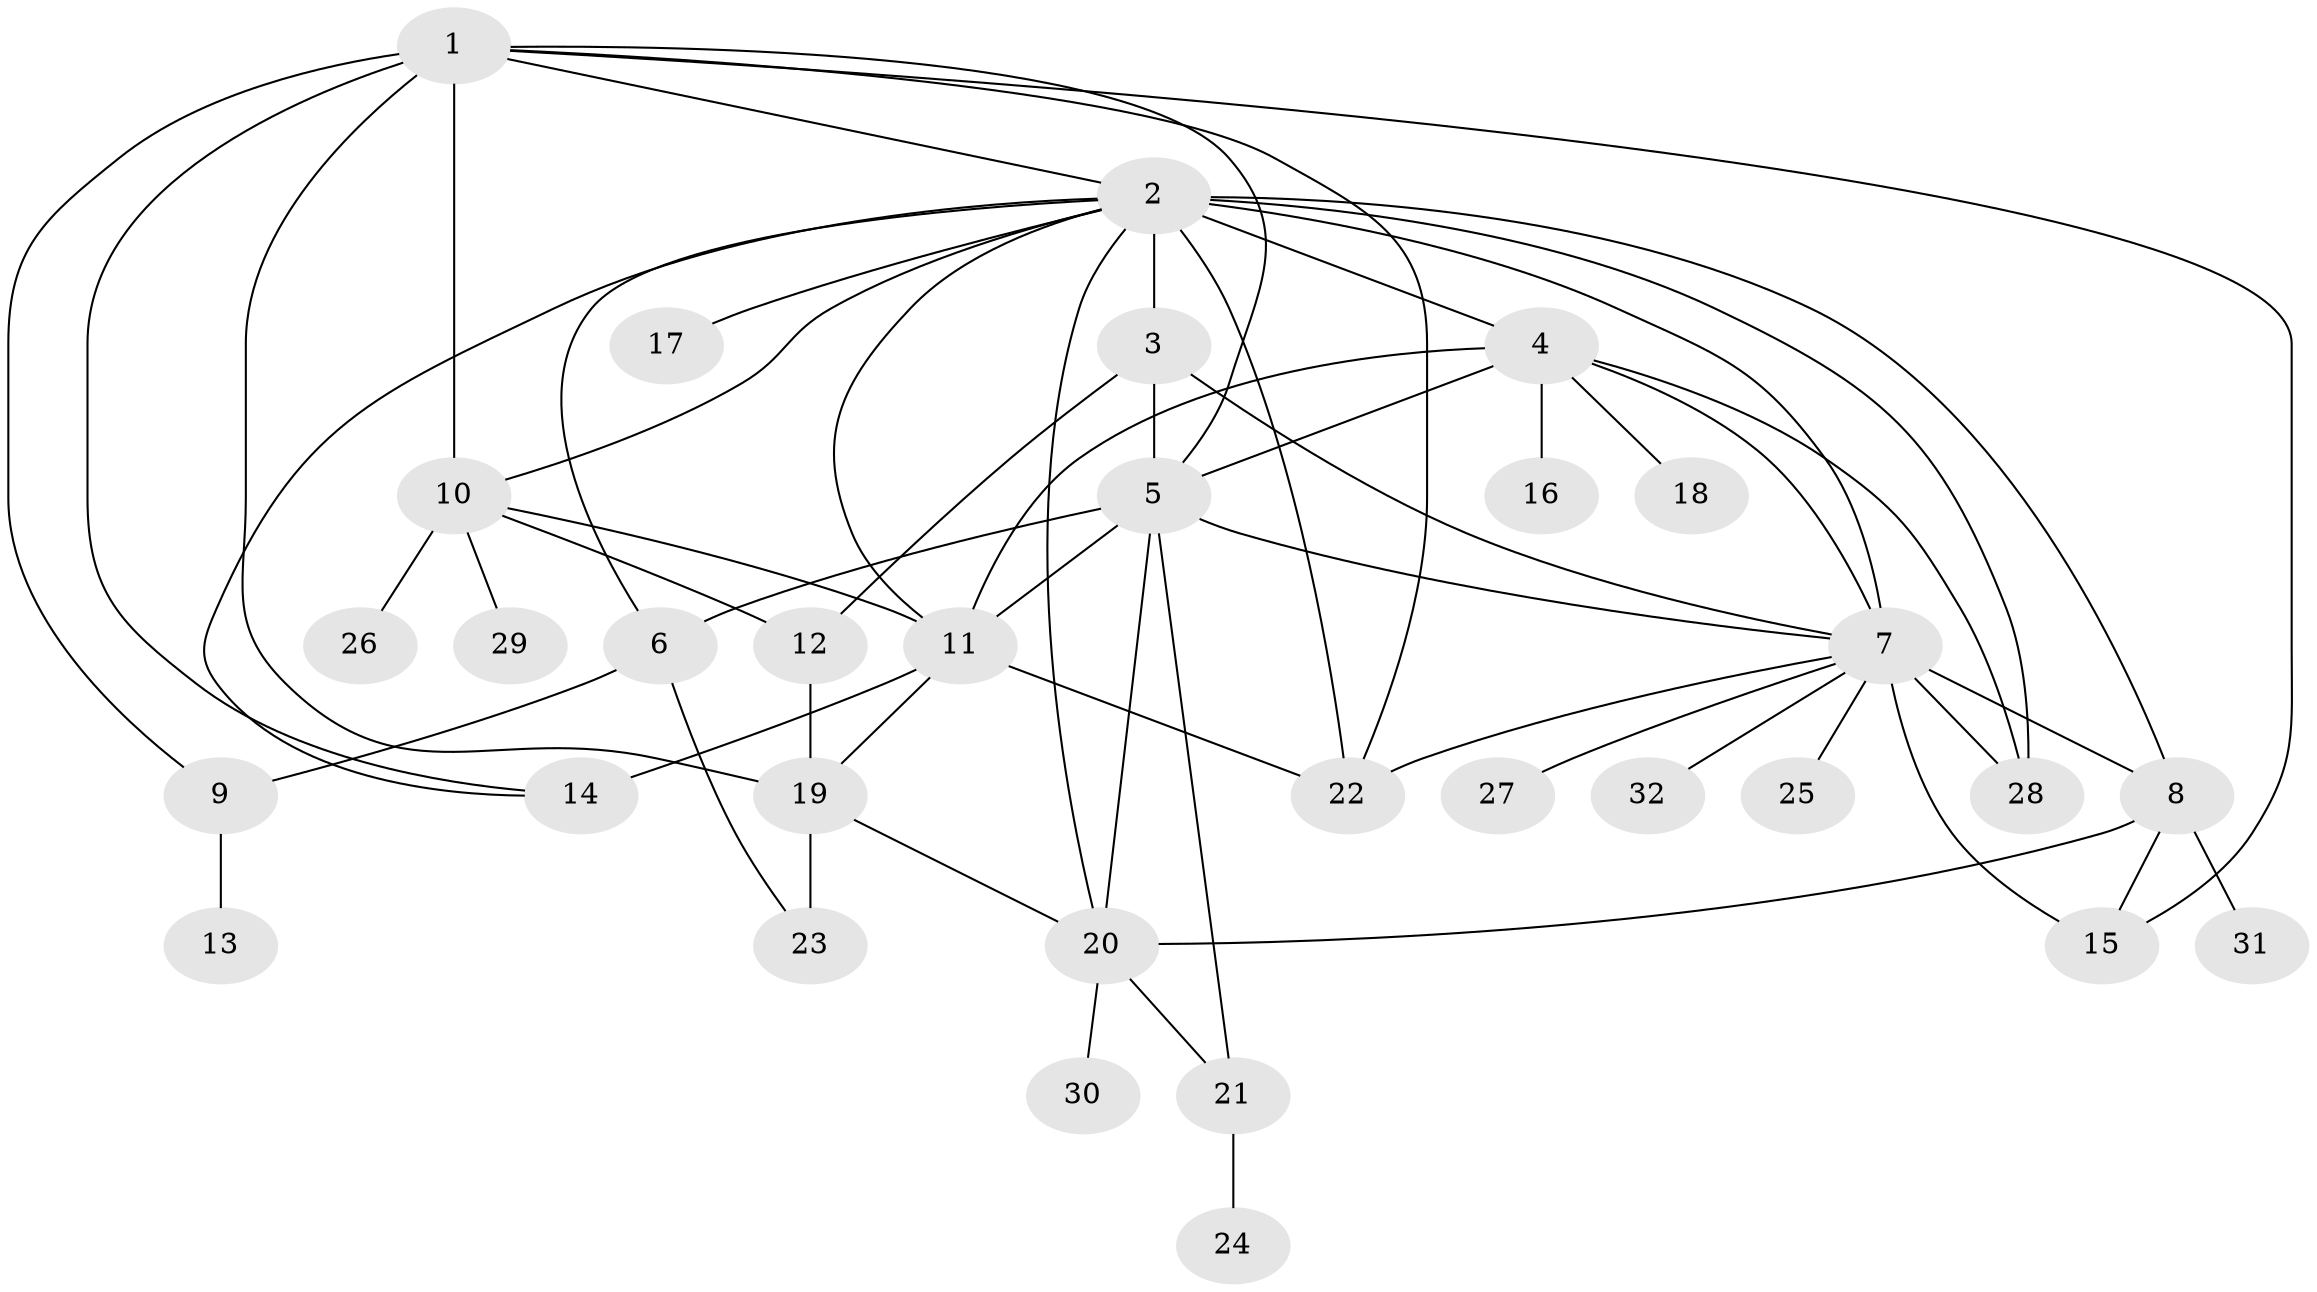 // original degree distribution, {11: 0.015873015873015872, 24: 0.015873015873015872, 5: 0.031746031746031744, 6: 0.031746031746031744, 10: 0.015873015873015872, 4: 0.14285714285714285, 3: 0.1111111111111111, 9: 0.031746031746031744, 1: 0.4444444444444444, 2: 0.14285714285714285, 8: 0.015873015873015872}
// Generated by graph-tools (version 1.1) at 2025/35/03/09/25 02:35:35]
// undirected, 32 vertices, 60 edges
graph export_dot {
graph [start="1"]
  node [color=gray90,style=filled];
  1;
  2;
  3;
  4;
  5;
  6;
  7;
  8;
  9;
  10;
  11;
  12;
  13;
  14;
  15;
  16;
  17;
  18;
  19;
  20;
  21;
  22;
  23;
  24;
  25;
  26;
  27;
  28;
  29;
  30;
  31;
  32;
  1 -- 2 [weight=1.0];
  1 -- 5 [weight=1.0];
  1 -- 9 [weight=1.0];
  1 -- 10 [weight=1.0];
  1 -- 14 [weight=1.0];
  1 -- 15 [weight=1.0];
  1 -- 19 [weight=2.0];
  1 -- 22 [weight=1.0];
  2 -- 3 [weight=1.0];
  2 -- 4 [weight=1.0];
  2 -- 6 [weight=1.0];
  2 -- 7 [weight=8.0];
  2 -- 8 [weight=1.0];
  2 -- 10 [weight=1.0];
  2 -- 11 [weight=1.0];
  2 -- 14 [weight=1.0];
  2 -- 17 [weight=1.0];
  2 -- 20 [weight=1.0];
  2 -- 22 [weight=1.0];
  2 -- 28 [weight=1.0];
  3 -- 5 [weight=1.0];
  3 -- 7 [weight=1.0];
  3 -- 12 [weight=1.0];
  4 -- 5 [weight=1.0];
  4 -- 7 [weight=1.0];
  4 -- 11 [weight=1.0];
  4 -- 16 [weight=1.0];
  4 -- 18 [weight=1.0];
  4 -- 28 [weight=1.0];
  5 -- 6 [weight=1.0];
  5 -- 7 [weight=1.0];
  5 -- 11 [weight=1.0];
  5 -- 20 [weight=1.0];
  5 -- 21 [weight=1.0];
  6 -- 9 [weight=1.0];
  6 -- 23 [weight=1.0];
  7 -- 8 [weight=1.0];
  7 -- 15 [weight=1.0];
  7 -- 22 [weight=1.0];
  7 -- 25 [weight=1.0];
  7 -- 27 [weight=1.0];
  7 -- 28 [weight=1.0];
  7 -- 32 [weight=1.0];
  8 -- 15 [weight=1.0];
  8 -- 20 [weight=1.0];
  8 -- 31 [weight=1.0];
  9 -- 13 [weight=1.0];
  10 -- 11 [weight=1.0];
  10 -- 12 [weight=1.0];
  10 -- 26 [weight=1.0];
  10 -- 29 [weight=1.0];
  11 -- 14 [weight=3.0];
  11 -- 19 [weight=1.0];
  11 -- 22 [weight=1.0];
  12 -- 19 [weight=3.0];
  19 -- 20 [weight=1.0];
  19 -- 23 [weight=3.0];
  20 -- 21 [weight=1.0];
  20 -- 30 [weight=1.0];
  21 -- 24 [weight=1.0];
}

